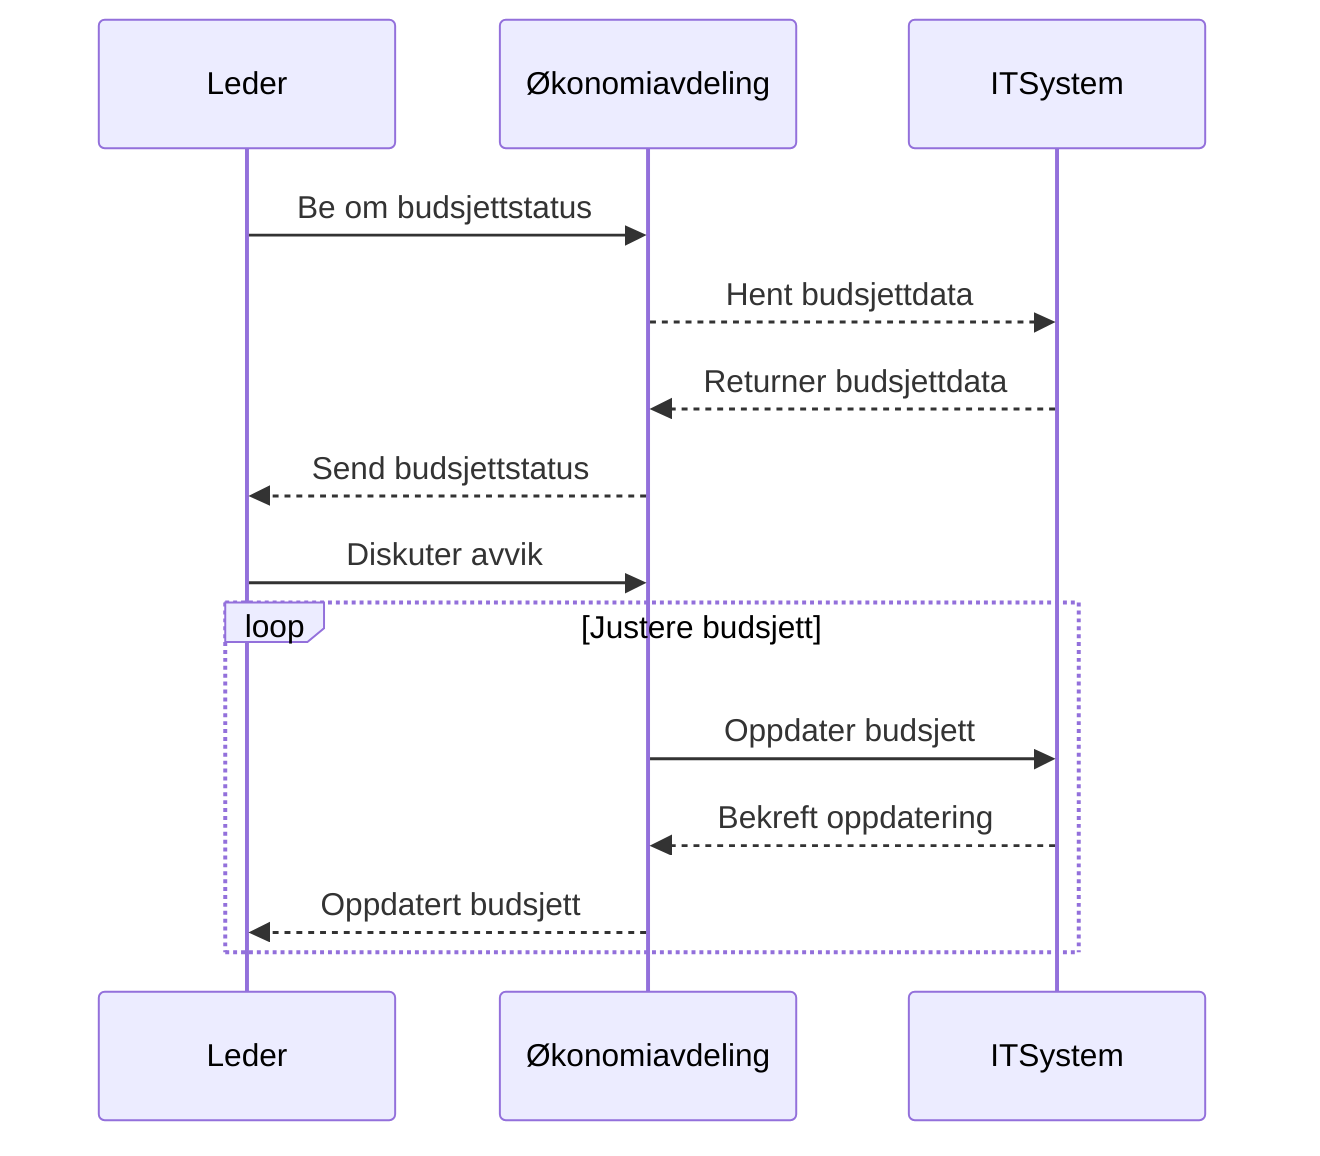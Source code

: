 sequenceDiagram
    participant Leder
    participant Økonomiavdeling
    participant ITSystem

    Leder->>Økonomiavdeling: Be om budsjettstatus
    Økonomiavdeling-->>ITSystem: Hent budsjettdata
    ITSystem-->>Økonomiavdeling: Returner budsjettdata
    Økonomiavdeling-->>Leder: Send budsjettstatus
    Leder->>Økonomiavdeling: Diskuter avvik
    loop Justere budsjett
        Økonomiavdeling->>ITSystem: Oppdater budsjett
        ITSystem-->>Økonomiavdeling: Bekreft oppdatering
        Økonomiavdeling-->>Leder: Oppdatert budsjett
    end